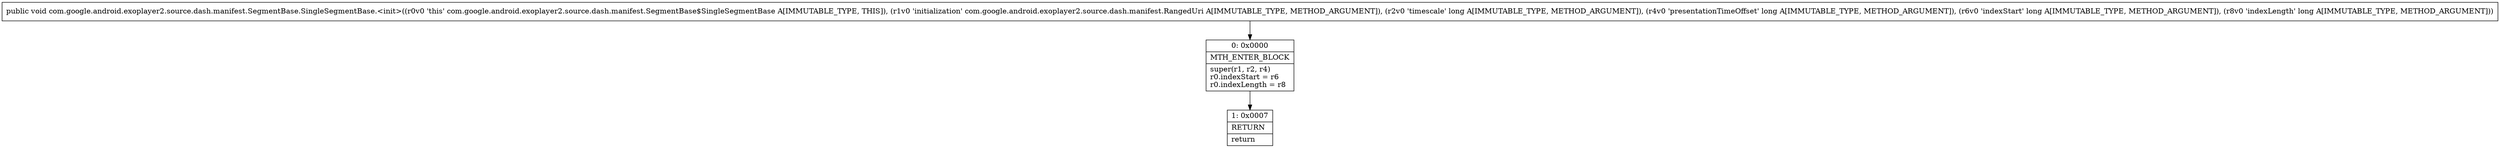 digraph "CFG forcom.google.android.exoplayer2.source.dash.manifest.SegmentBase.SingleSegmentBase.\<init\>(Lcom\/google\/android\/exoplayer2\/source\/dash\/manifest\/RangedUri;JJJJ)V" {
Node_0 [shape=record,label="{0\:\ 0x0000|MTH_ENTER_BLOCK\l|super(r1, r2, r4)\lr0.indexStart = r6\lr0.indexLength = r8\l}"];
Node_1 [shape=record,label="{1\:\ 0x0007|RETURN\l|return\l}"];
MethodNode[shape=record,label="{public void com.google.android.exoplayer2.source.dash.manifest.SegmentBase.SingleSegmentBase.\<init\>((r0v0 'this' com.google.android.exoplayer2.source.dash.manifest.SegmentBase$SingleSegmentBase A[IMMUTABLE_TYPE, THIS]), (r1v0 'initialization' com.google.android.exoplayer2.source.dash.manifest.RangedUri A[IMMUTABLE_TYPE, METHOD_ARGUMENT]), (r2v0 'timescale' long A[IMMUTABLE_TYPE, METHOD_ARGUMENT]), (r4v0 'presentationTimeOffset' long A[IMMUTABLE_TYPE, METHOD_ARGUMENT]), (r6v0 'indexStart' long A[IMMUTABLE_TYPE, METHOD_ARGUMENT]), (r8v0 'indexLength' long A[IMMUTABLE_TYPE, METHOD_ARGUMENT])) }"];
MethodNode -> Node_0;
Node_0 -> Node_1;
}

